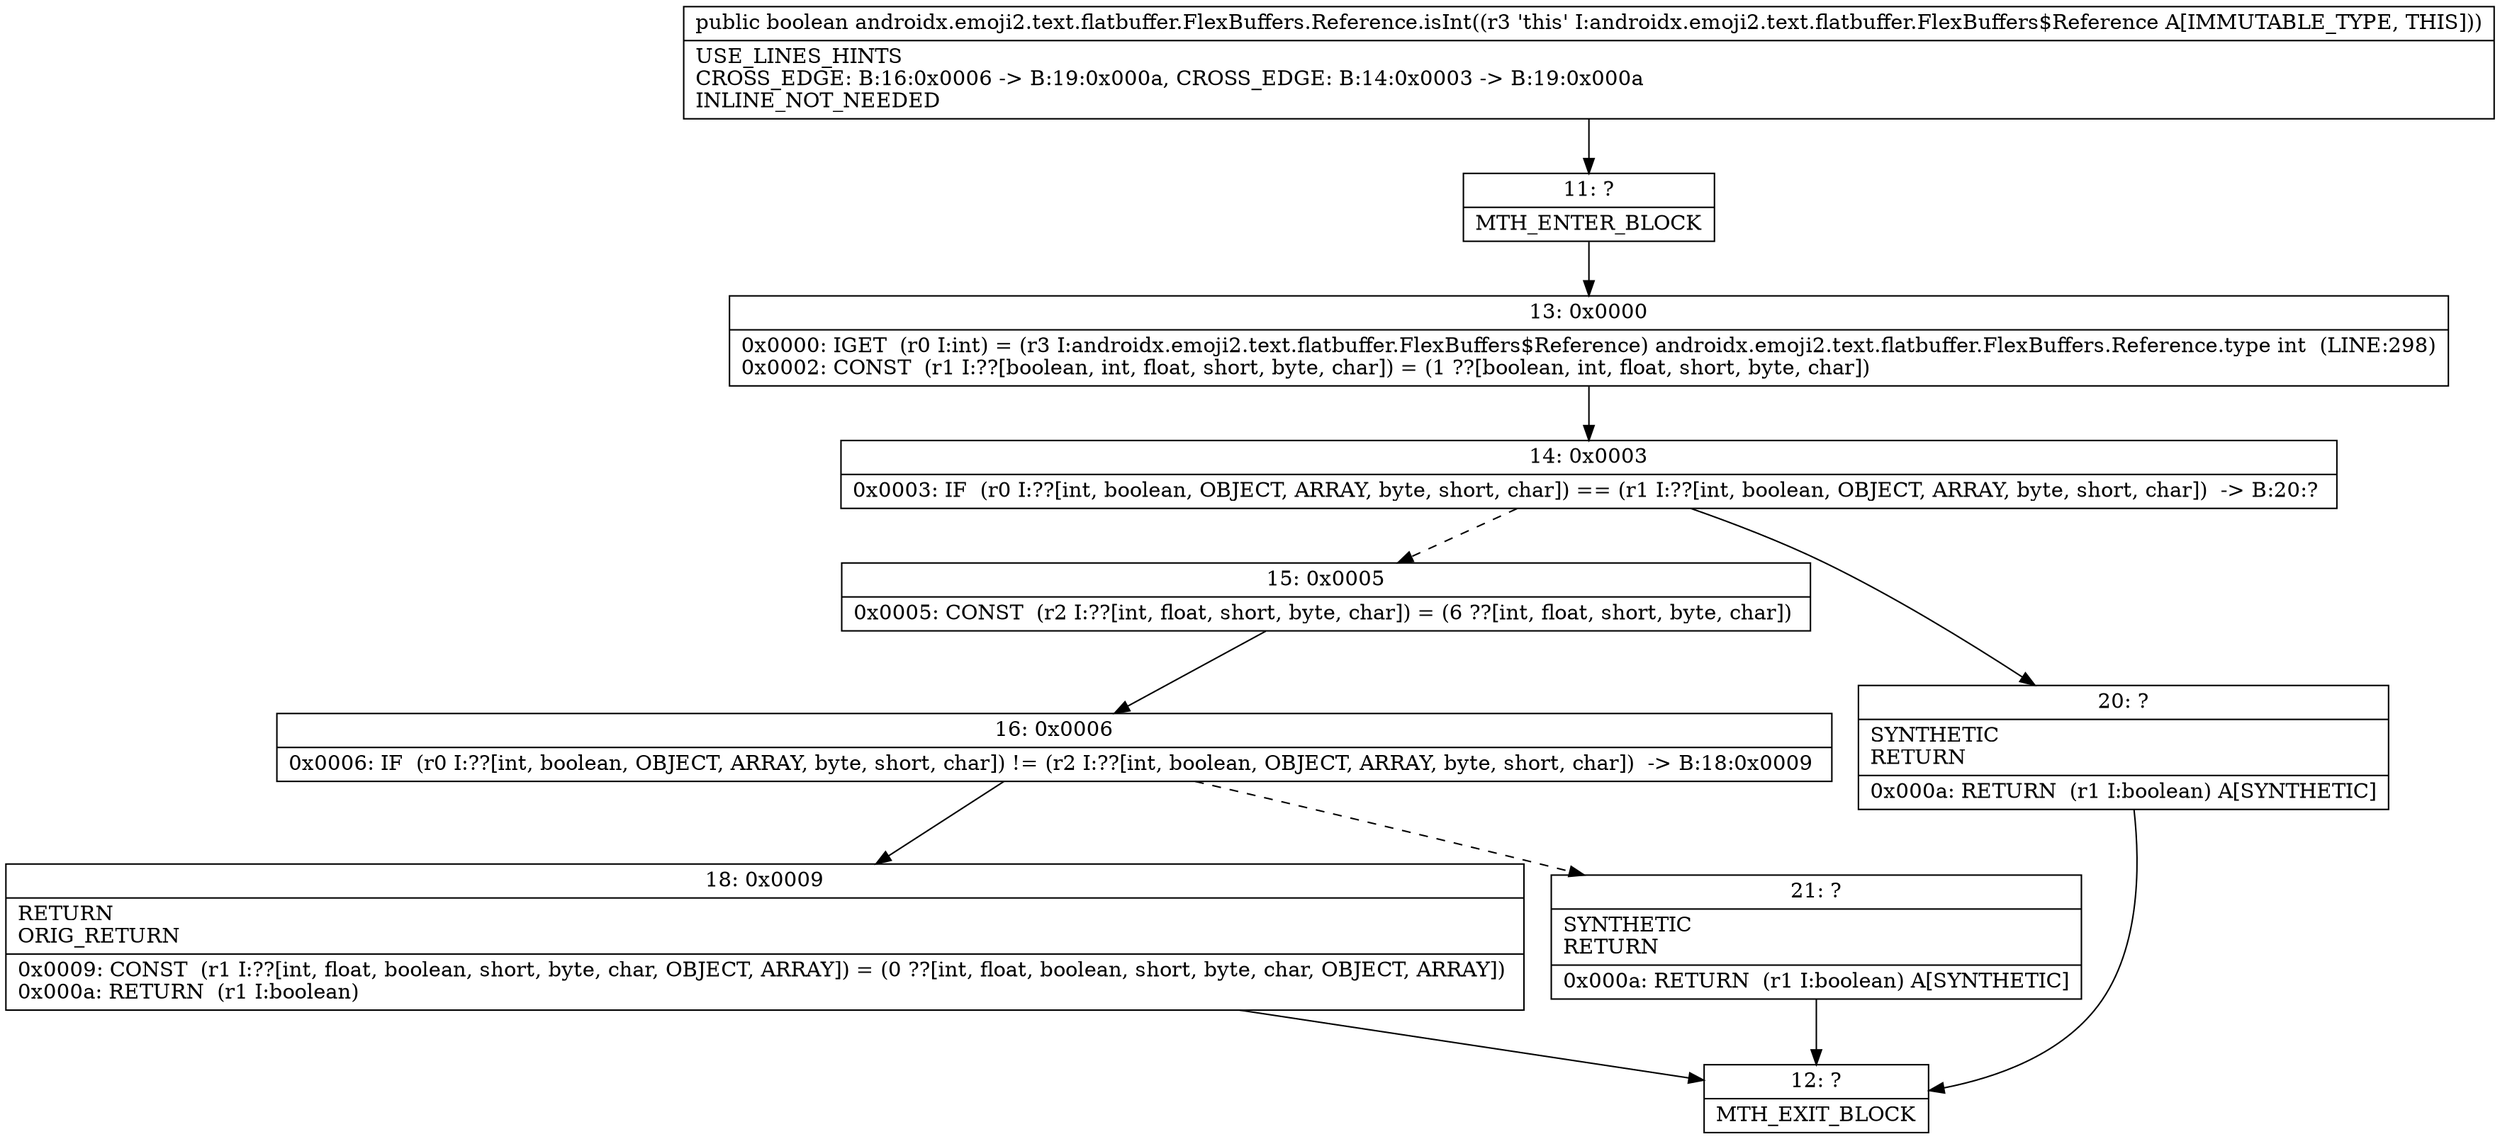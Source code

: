 digraph "CFG forandroidx.emoji2.text.flatbuffer.FlexBuffers.Reference.isInt()Z" {
Node_11 [shape=record,label="{11\:\ ?|MTH_ENTER_BLOCK\l}"];
Node_13 [shape=record,label="{13\:\ 0x0000|0x0000: IGET  (r0 I:int) = (r3 I:androidx.emoji2.text.flatbuffer.FlexBuffers$Reference) androidx.emoji2.text.flatbuffer.FlexBuffers.Reference.type int  (LINE:298)\l0x0002: CONST  (r1 I:??[boolean, int, float, short, byte, char]) = (1 ??[boolean, int, float, short, byte, char]) \l}"];
Node_14 [shape=record,label="{14\:\ 0x0003|0x0003: IF  (r0 I:??[int, boolean, OBJECT, ARRAY, byte, short, char]) == (r1 I:??[int, boolean, OBJECT, ARRAY, byte, short, char])  \-\> B:20:? \l}"];
Node_15 [shape=record,label="{15\:\ 0x0005|0x0005: CONST  (r2 I:??[int, float, short, byte, char]) = (6 ??[int, float, short, byte, char]) \l}"];
Node_16 [shape=record,label="{16\:\ 0x0006|0x0006: IF  (r0 I:??[int, boolean, OBJECT, ARRAY, byte, short, char]) != (r2 I:??[int, boolean, OBJECT, ARRAY, byte, short, char])  \-\> B:18:0x0009 \l}"];
Node_18 [shape=record,label="{18\:\ 0x0009|RETURN\lORIG_RETURN\l|0x0009: CONST  (r1 I:??[int, float, boolean, short, byte, char, OBJECT, ARRAY]) = (0 ??[int, float, boolean, short, byte, char, OBJECT, ARRAY]) \l0x000a: RETURN  (r1 I:boolean) \l}"];
Node_12 [shape=record,label="{12\:\ ?|MTH_EXIT_BLOCK\l}"];
Node_21 [shape=record,label="{21\:\ ?|SYNTHETIC\lRETURN\l|0x000a: RETURN  (r1 I:boolean) A[SYNTHETIC]\l}"];
Node_20 [shape=record,label="{20\:\ ?|SYNTHETIC\lRETURN\l|0x000a: RETURN  (r1 I:boolean) A[SYNTHETIC]\l}"];
MethodNode[shape=record,label="{public boolean androidx.emoji2.text.flatbuffer.FlexBuffers.Reference.isInt((r3 'this' I:androidx.emoji2.text.flatbuffer.FlexBuffers$Reference A[IMMUTABLE_TYPE, THIS]))  | USE_LINES_HINTS\lCROSS_EDGE: B:16:0x0006 \-\> B:19:0x000a, CROSS_EDGE: B:14:0x0003 \-\> B:19:0x000a\lINLINE_NOT_NEEDED\l}"];
MethodNode -> Node_11;Node_11 -> Node_13;
Node_13 -> Node_14;
Node_14 -> Node_15[style=dashed];
Node_14 -> Node_20;
Node_15 -> Node_16;
Node_16 -> Node_18;
Node_16 -> Node_21[style=dashed];
Node_18 -> Node_12;
Node_21 -> Node_12;
Node_20 -> Node_12;
}

